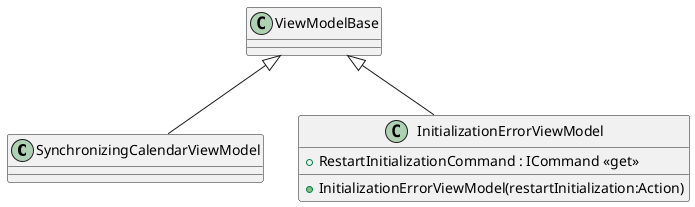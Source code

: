 @startuml
class SynchronizingCalendarViewModel {
}
class InitializationErrorViewModel {
    + InitializationErrorViewModel(restartInitialization:Action)
    + RestartInitializationCommand : ICommand <<get>>
}
ViewModelBase <|-- SynchronizingCalendarViewModel
ViewModelBase <|-- InitializationErrorViewModel
@enduml
